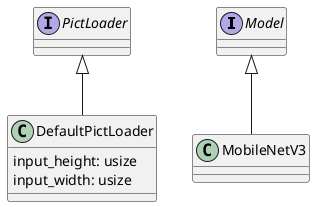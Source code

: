 @startuml summary

interface Model {

}

class MobileNetV3 {
    
}

MobileNetV3 -up-|> Model

interface PictLoader {

}

class DefaultPictLoader {
    input_height: usize
    input_width: usize
}

DefaultPictLoader -up-|> PictLoader

@enduml